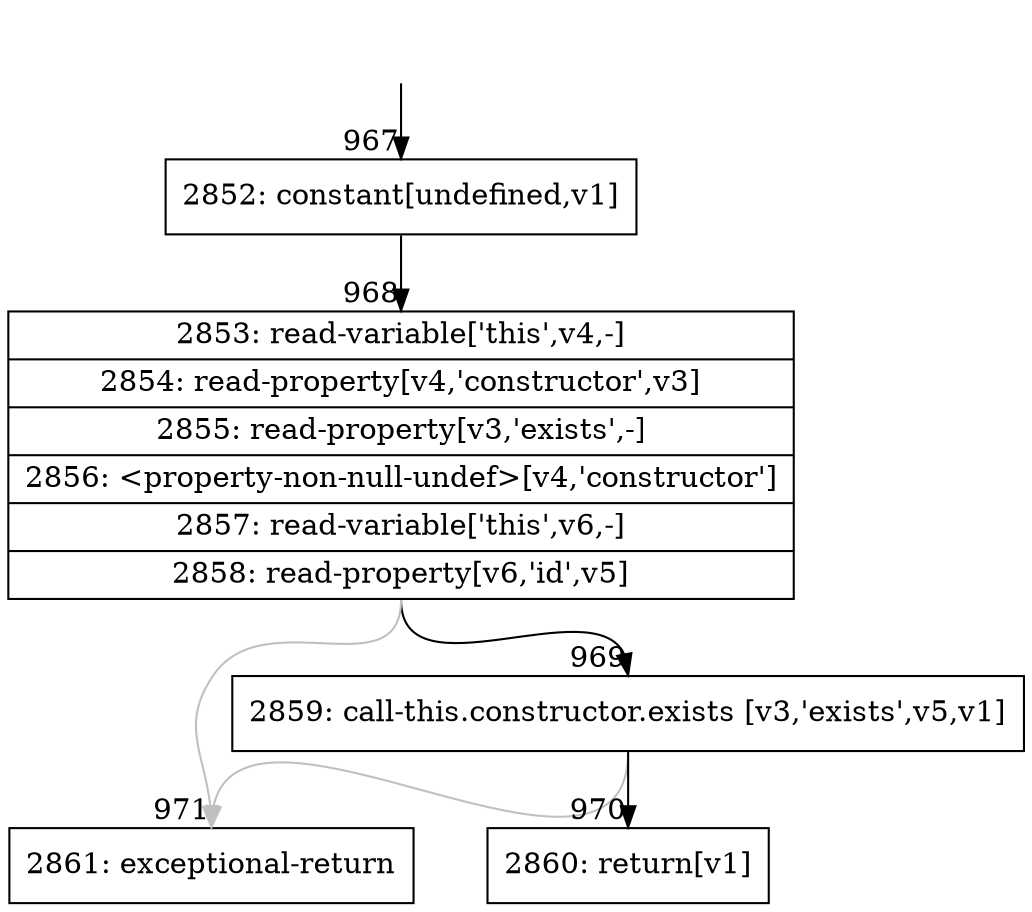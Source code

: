 digraph {
rankdir="TD"
BB_entry82[shape=none,label=""];
BB_entry82 -> BB967 [tailport=s, headport=n, headlabel="    967"]
BB967 [shape=record label="{2852: constant[undefined,v1]}" ] 
BB967 -> BB968 [tailport=s, headport=n, headlabel="      968"]
BB968 [shape=record label="{2853: read-variable['this',v4,-]|2854: read-property[v4,'constructor',v3]|2855: read-property[v3,'exists',-]|2856: \<property-non-null-undef\>[v4,'constructor']|2857: read-variable['this',v6,-]|2858: read-property[v6,'id',v5]}" ] 
BB968 -> BB969 [tailport=s, headport=n, headlabel="      969"]
BB968 -> BB971 [tailport=s, headport=n, color=gray, headlabel="      971"]
BB969 [shape=record label="{2859: call-this.constructor.exists [v3,'exists',v5,v1]}" ] 
BB969 -> BB970 [tailport=s, headport=n, headlabel="      970"]
BB969 -> BB971 [tailport=s, headport=n, color=gray]
BB970 [shape=record label="{2860: return[v1]}" ] 
BB971 [shape=record label="{2861: exceptional-return}" ] 
//#$~ 814
}
